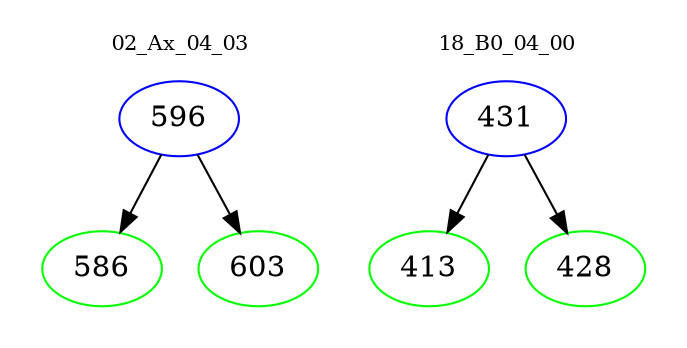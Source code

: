 digraph{
subgraph cluster_0 {
color = white
label = "02_Ax_04_03";
fontsize=10;
T0_596 [label="596", color="blue"]
T0_596 -> T0_586 [color="black"]
T0_586 [label="586", color="green"]
T0_596 -> T0_603 [color="black"]
T0_603 [label="603", color="green"]
}
subgraph cluster_1 {
color = white
label = "18_B0_04_00";
fontsize=10;
T1_431 [label="431", color="blue"]
T1_431 -> T1_413 [color="black"]
T1_413 [label="413", color="green"]
T1_431 -> T1_428 [color="black"]
T1_428 [label="428", color="green"]
}
}
